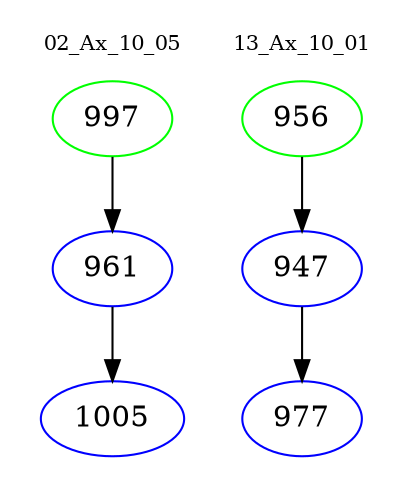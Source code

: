 digraph{
subgraph cluster_0 {
color = white
label = "02_Ax_10_05";
fontsize=10;
T0_997 [label="997", color="green"]
T0_997 -> T0_961 [color="black"]
T0_961 [label="961", color="blue"]
T0_961 -> T0_1005 [color="black"]
T0_1005 [label="1005", color="blue"]
}
subgraph cluster_1 {
color = white
label = "13_Ax_10_01";
fontsize=10;
T1_956 [label="956", color="green"]
T1_956 -> T1_947 [color="black"]
T1_947 [label="947", color="blue"]
T1_947 -> T1_977 [color="black"]
T1_977 [label="977", color="blue"]
}
}
